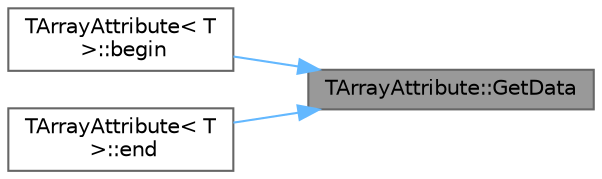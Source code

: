 digraph "TArrayAttribute::GetData"
{
 // INTERACTIVE_SVG=YES
 // LATEX_PDF_SIZE
  bgcolor="transparent";
  edge [fontname=Helvetica,fontsize=10,labelfontname=Helvetica,labelfontsize=10];
  node [fontname=Helvetica,fontsize=10,shape=box,height=0.2,width=0.4];
  rankdir="RL";
  Node1 [id="Node000001",label="TArrayAttribute::GetData",height=0.2,width=0.4,color="gray40", fillcolor="grey60", style="filled", fontcolor="black",tooltip="Helper function for returning a typed pointer to the first array attribute entry."];
  Node1 -> Node2 [id="edge1_Node000001_Node000002",dir="back",color="steelblue1",style="solid",tooltip=" "];
  Node2 [id="Node000002",label="TArrayAttribute\< T\l \>::begin",height=0.2,width=0.4,color="grey40", fillcolor="white", style="filled",URL="$d5/d18/classTArrayAttribute.html#a4b34d48dc7e68665edd15d16c490db6c",tooltip=" "];
  Node1 -> Node3 [id="edge2_Node000001_Node000003",dir="back",color="steelblue1",style="solid",tooltip=" "];
  Node3 [id="Node000003",label="TArrayAttribute\< T\l \>::end",height=0.2,width=0.4,color="grey40", fillcolor="white", style="filled",URL="$d5/d18/classTArrayAttribute.html#a7d79a51a6a31a976536054e1cdb7438d",tooltip=" "];
}
